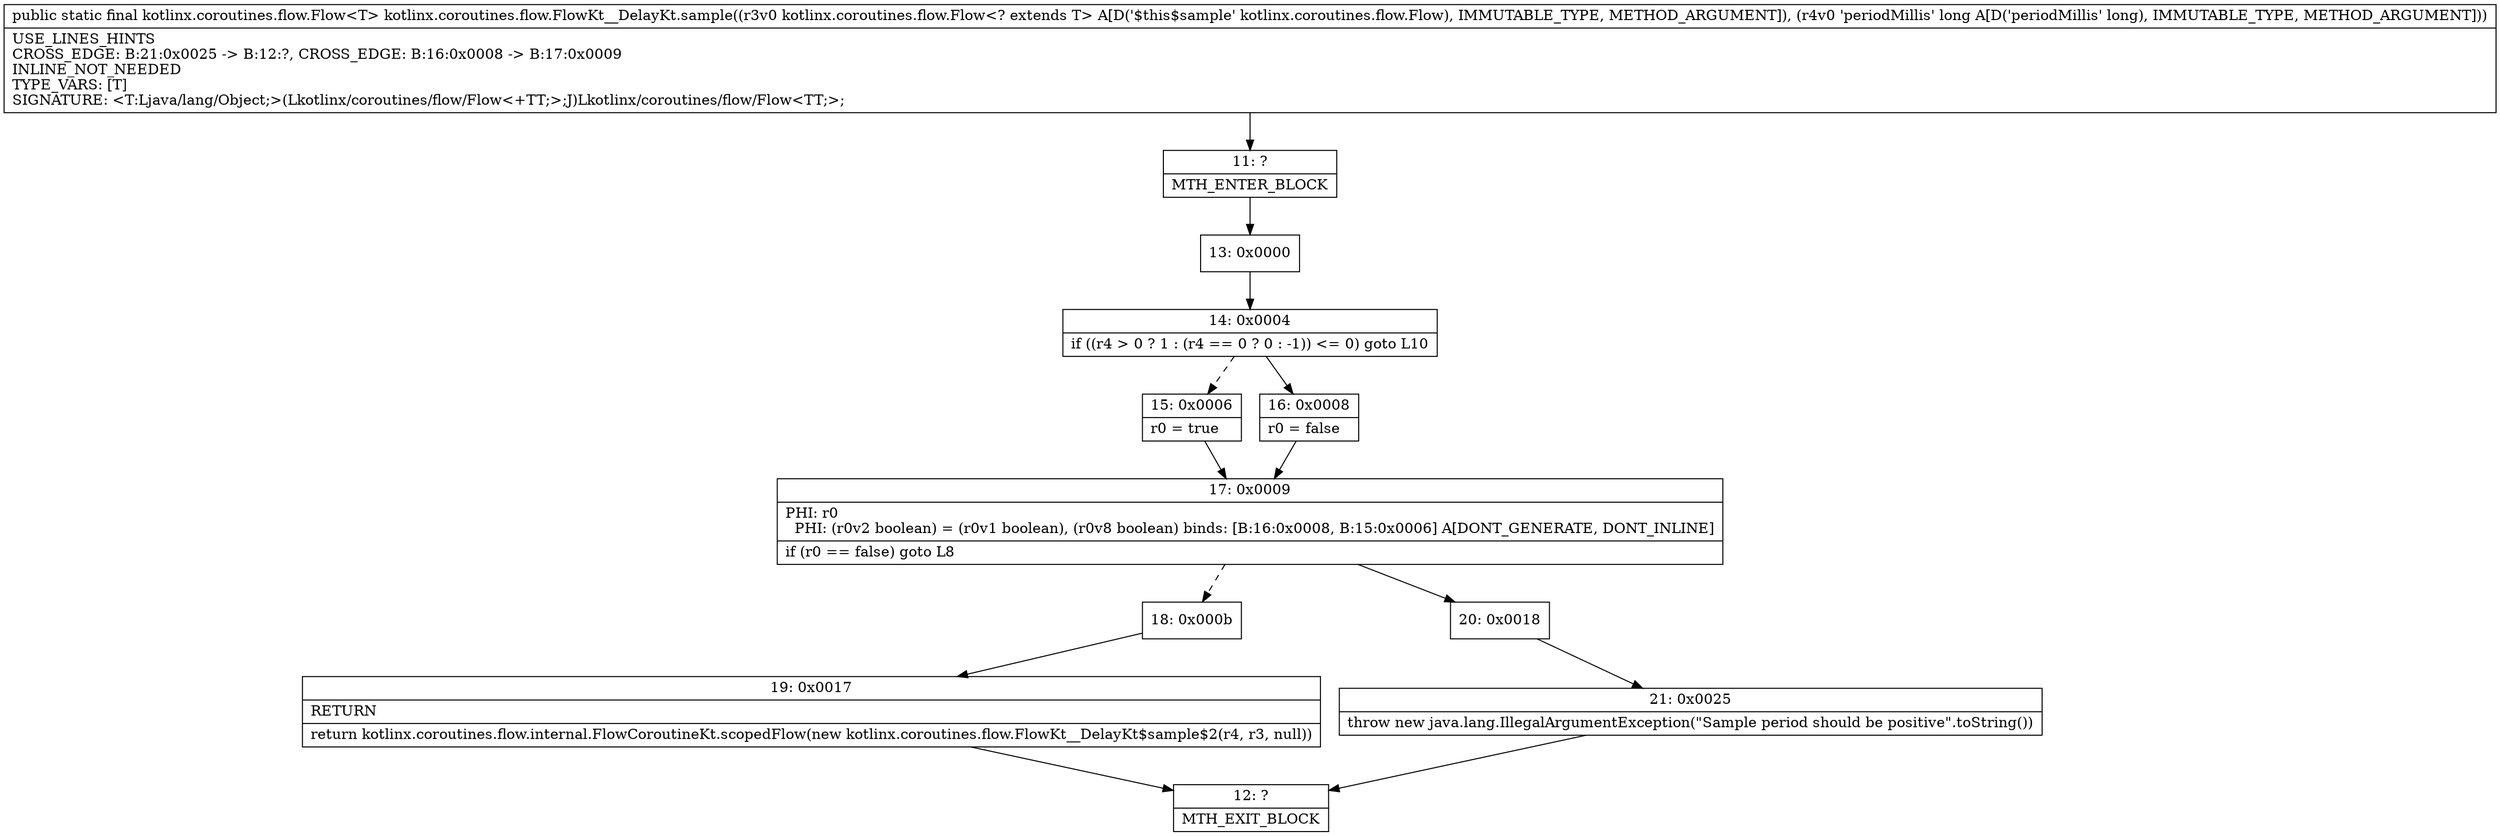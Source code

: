 digraph "CFG forkotlinx.coroutines.flow.FlowKt__DelayKt.sample(Lkotlinx\/coroutines\/flow\/Flow;J)Lkotlinx\/coroutines\/flow\/Flow;" {
Node_11 [shape=record,label="{11\:\ ?|MTH_ENTER_BLOCK\l}"];
Node_13 [shape=record,label="{13\:\ 0x0000}"];
Node_14 [shape=record,label="{14\:\ 0x0004|if ((r4 \> 0 ? 1 : (r4 == 0 ? 0 : \-1)) \<= 0) goto L10\l}"];
Node_15 [shape=record,label="{15\:\ 0x0006|r0 = true\l}"];
Node_17 [shape=record,label="{17\:\ 0x0009|PHI: r0 \l  PHI: (r0v2 boolean) = (r0v1 boolean), (r0v8 boolean) binds: [B:16:0x0008, B:15:0x0006] A[DONT_GENERATE, DONT_INLINE]\l|if (r0 == false) goto L8\l}"];
Node_18 [shape=record,label="{18\:\ 0x000b}"];
Node_19 [shape=record,label="{19\:\ 0x0017|RETURN\l|return kotlinx.coroutines.flow.internal.FlowCoroutineKt.scopedFlow(new kotlinx.coroutines.flow.FlowKt__DelayKt$sample$2(r4, r3, null))\l}"];
Node_12 [shape=record,label="{12\:\ ?|MTH_EXIT_BLOCK\l}"];
Node_20 [shape=record,label="{20\:\ 0x0018}"];
Node_21 [shape=record,label="{21\:\ 0x0025|throw new java.lang.IllegalArgumentException(\"Sample period should be positive\".toString())\l}"];
Node_16 [shape=record,label="{16\:\ 0x0008|r0 = false\l}"];
MethodNode[shape=record,label="{public static final kotlinx.coroutines.flow.Flow\<T\> kotlinx.coroutines.flow.FlowKt__DelayKt.sample((r3v0 kotlinx.coroutines.flow.Flow\<? extends T\> A[D('$this$sample' kotlinx.coroutines.flow.Flow), IMMUTABLE_TYPE, METHOD_ARGUMENT]), (r4v0 'periodMillis' long A[D('periodMillis' long), IMMUTABLE_TYPE, METHOD_ARGUMENT]))  | USE_LINES_HINTS\lCROSS_EDGE: B:21:0x0025 \-\> B:12:?, CROSS_EDGE: B:16:0x0008 \-\> B:17:0x0009\lINLINE_NOT_NEEDED\lTYPE_VARS: [T]\lSIGNATURE: \<T:Ljava\/lang\/Object;\>(Lkotlinx\/coroutines\/flow\/Flow\<+TT;\>;J)Lkotlinx\/coroutines\/flow\/Flow\<TT;\>;\l}"];
MethodNode -> Node_11;Node_11 -> Node_13;
Node_13 -> Node_14;
Node_14 -> Node_15[style=dashed];
Node_14 -> Node_16;
Node_15 -> Node_17;
Node_17 -> Node_18[style=dashed];
Node_17 -> Node_20;
Node_18 -> Node_19;
Node_19 -> Node_12;
Node_20 -> Node_21;
Node_21 -> Node_12;
Node_16 -> Node_17;
}

